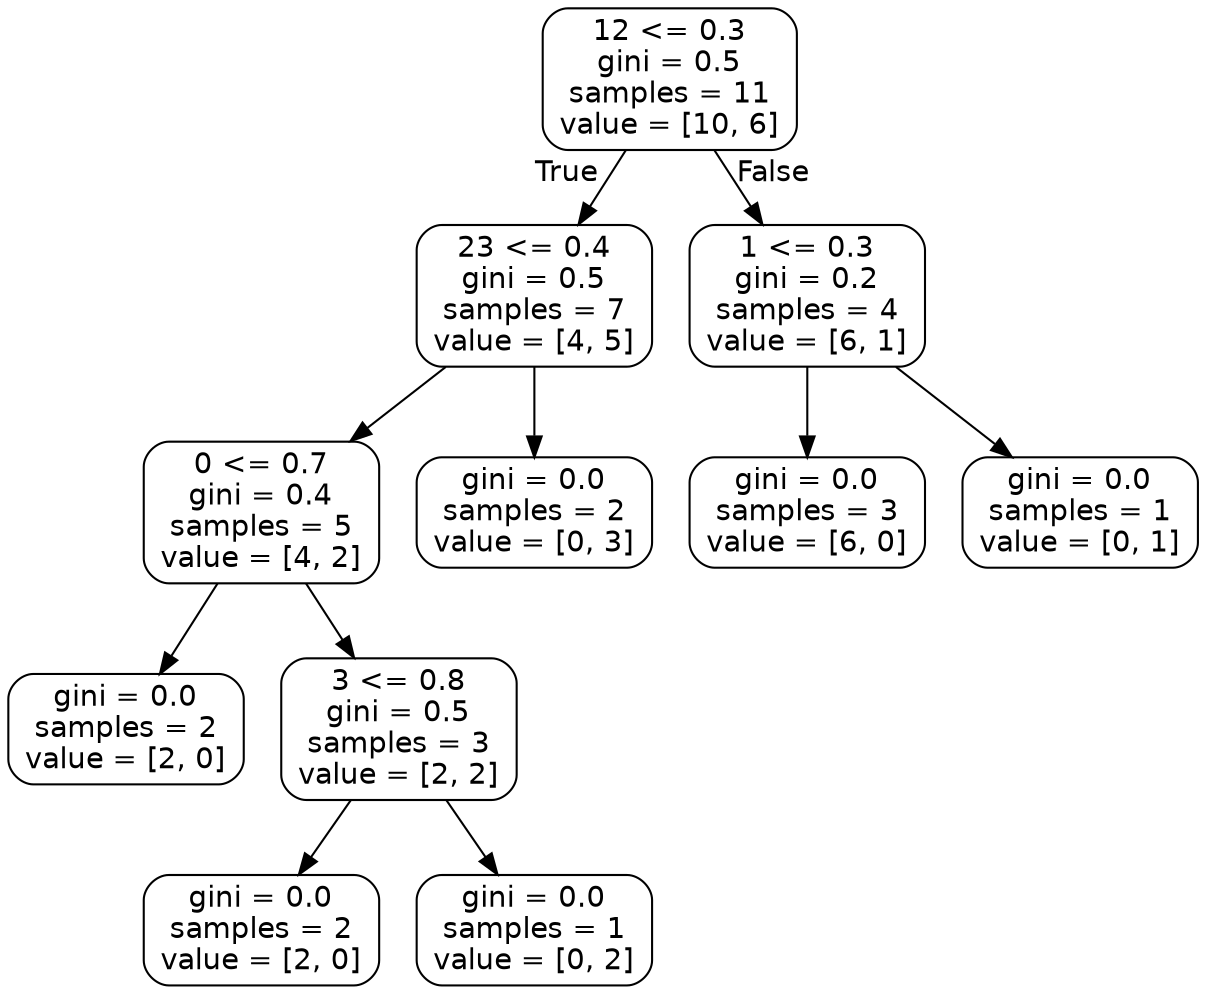 digraph Tree {
node [shape=box, style="rounded", color="black", fontname=helvetica] ;
edge [fontname=helvetica] ;
0 [label="12 <= 0.3\ngini = 0.5\nsamples = 11\nvalue = [10, 6]"] ;
1 [label="23 <= 0.4\ngini = 0.5\nsamples = 7\nvalue = [4, 5]"] ;
0 -> 1 [labeldistance=2.5, labelangle=45, headlabel="True"] ;
2 [label="0 <= 0.7\ngini = 0.4\nsamples = 5\nvalue = [4, 2]"] ;
1 -> 2 ;
3 [label="gini = 0.0\nsamples = 2\nvalue = [2, 0]"] ;
2 -> 3 ;
4 [label="3 <= 0.8\ngini = 0.5\nsamples = 3\nvalue = [2, 2]"] ;
2 -> 4 ;
5 [label="gini = 0.0\nsamples = 2\nvalue = [2, 0]"] ;
4 -> 5 ;
6 [label="gini = 0.0\nsamples = 1\nvalue = [0, 2]"] ;
4 -> 6 ;
7 [label="gini = 0.0\nsamples = 2\nvalue = [0, 3]"] ;
1 -> 7 ;
8 [label="1 <= 0.3\ngini = 0.2\nsamples = 4\nvalue = [6, 1]"] ;
0 -> 8 [labeldistance=2.5, labelangle=-45, headlabel="False"] ;
9 [label="gini = 0.0\nsamples = 3\nvalue = [6, 0]"] ;
8 -> 9 ;
10 [label="gini = 0.0\nsamples = 1\nvalue = [0, 1]"] ;
8 -> 10 ;
}